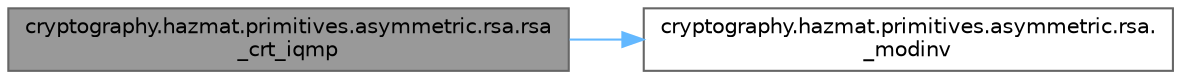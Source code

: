 digraph "cryptography.hazmat.primitives.asymmetric.rsa.rsa_crt_iqmp"
{
 // LATEX_PDF_SIZE
  bgcolor="transparent";
  edge [fontname=Helvetica,fontsize=10,labelfontname=Helvetica,labelfontsize=10];
  node [fontname=Helvetica,fontsize=10,shape=box,height=0.2,width=0.4];
  rankdir="LR";
  Node1 [id="Node000001",label="cryptography.hazmat.primitives.asymmetric.rsa.rsa\l_crt_iqmp",height=0.2,width=0.4,color="gray40", fillcolor="grey60", style="filled", fontcolor="black",tooltip=" "];
  Node1 -> Node2 [id="edge1_Node000001_Node000002",color="steelblue1",style="solid",tooltip=" "];
  Node2 [id="Node000002",label="cryptography.hazmat.primitives.asymmetric.rsa.\l_modinv",height=0.2,width=0.4,color="grey40", fillcolor="white", style="filled",URL="$namespacecryptography_1_1hazmat_1_1primitives_1_1asymmetric_1_1rsa.html#a118b1d02ce55aabc30aa4145c16bca15",tooltip=" "];
}
